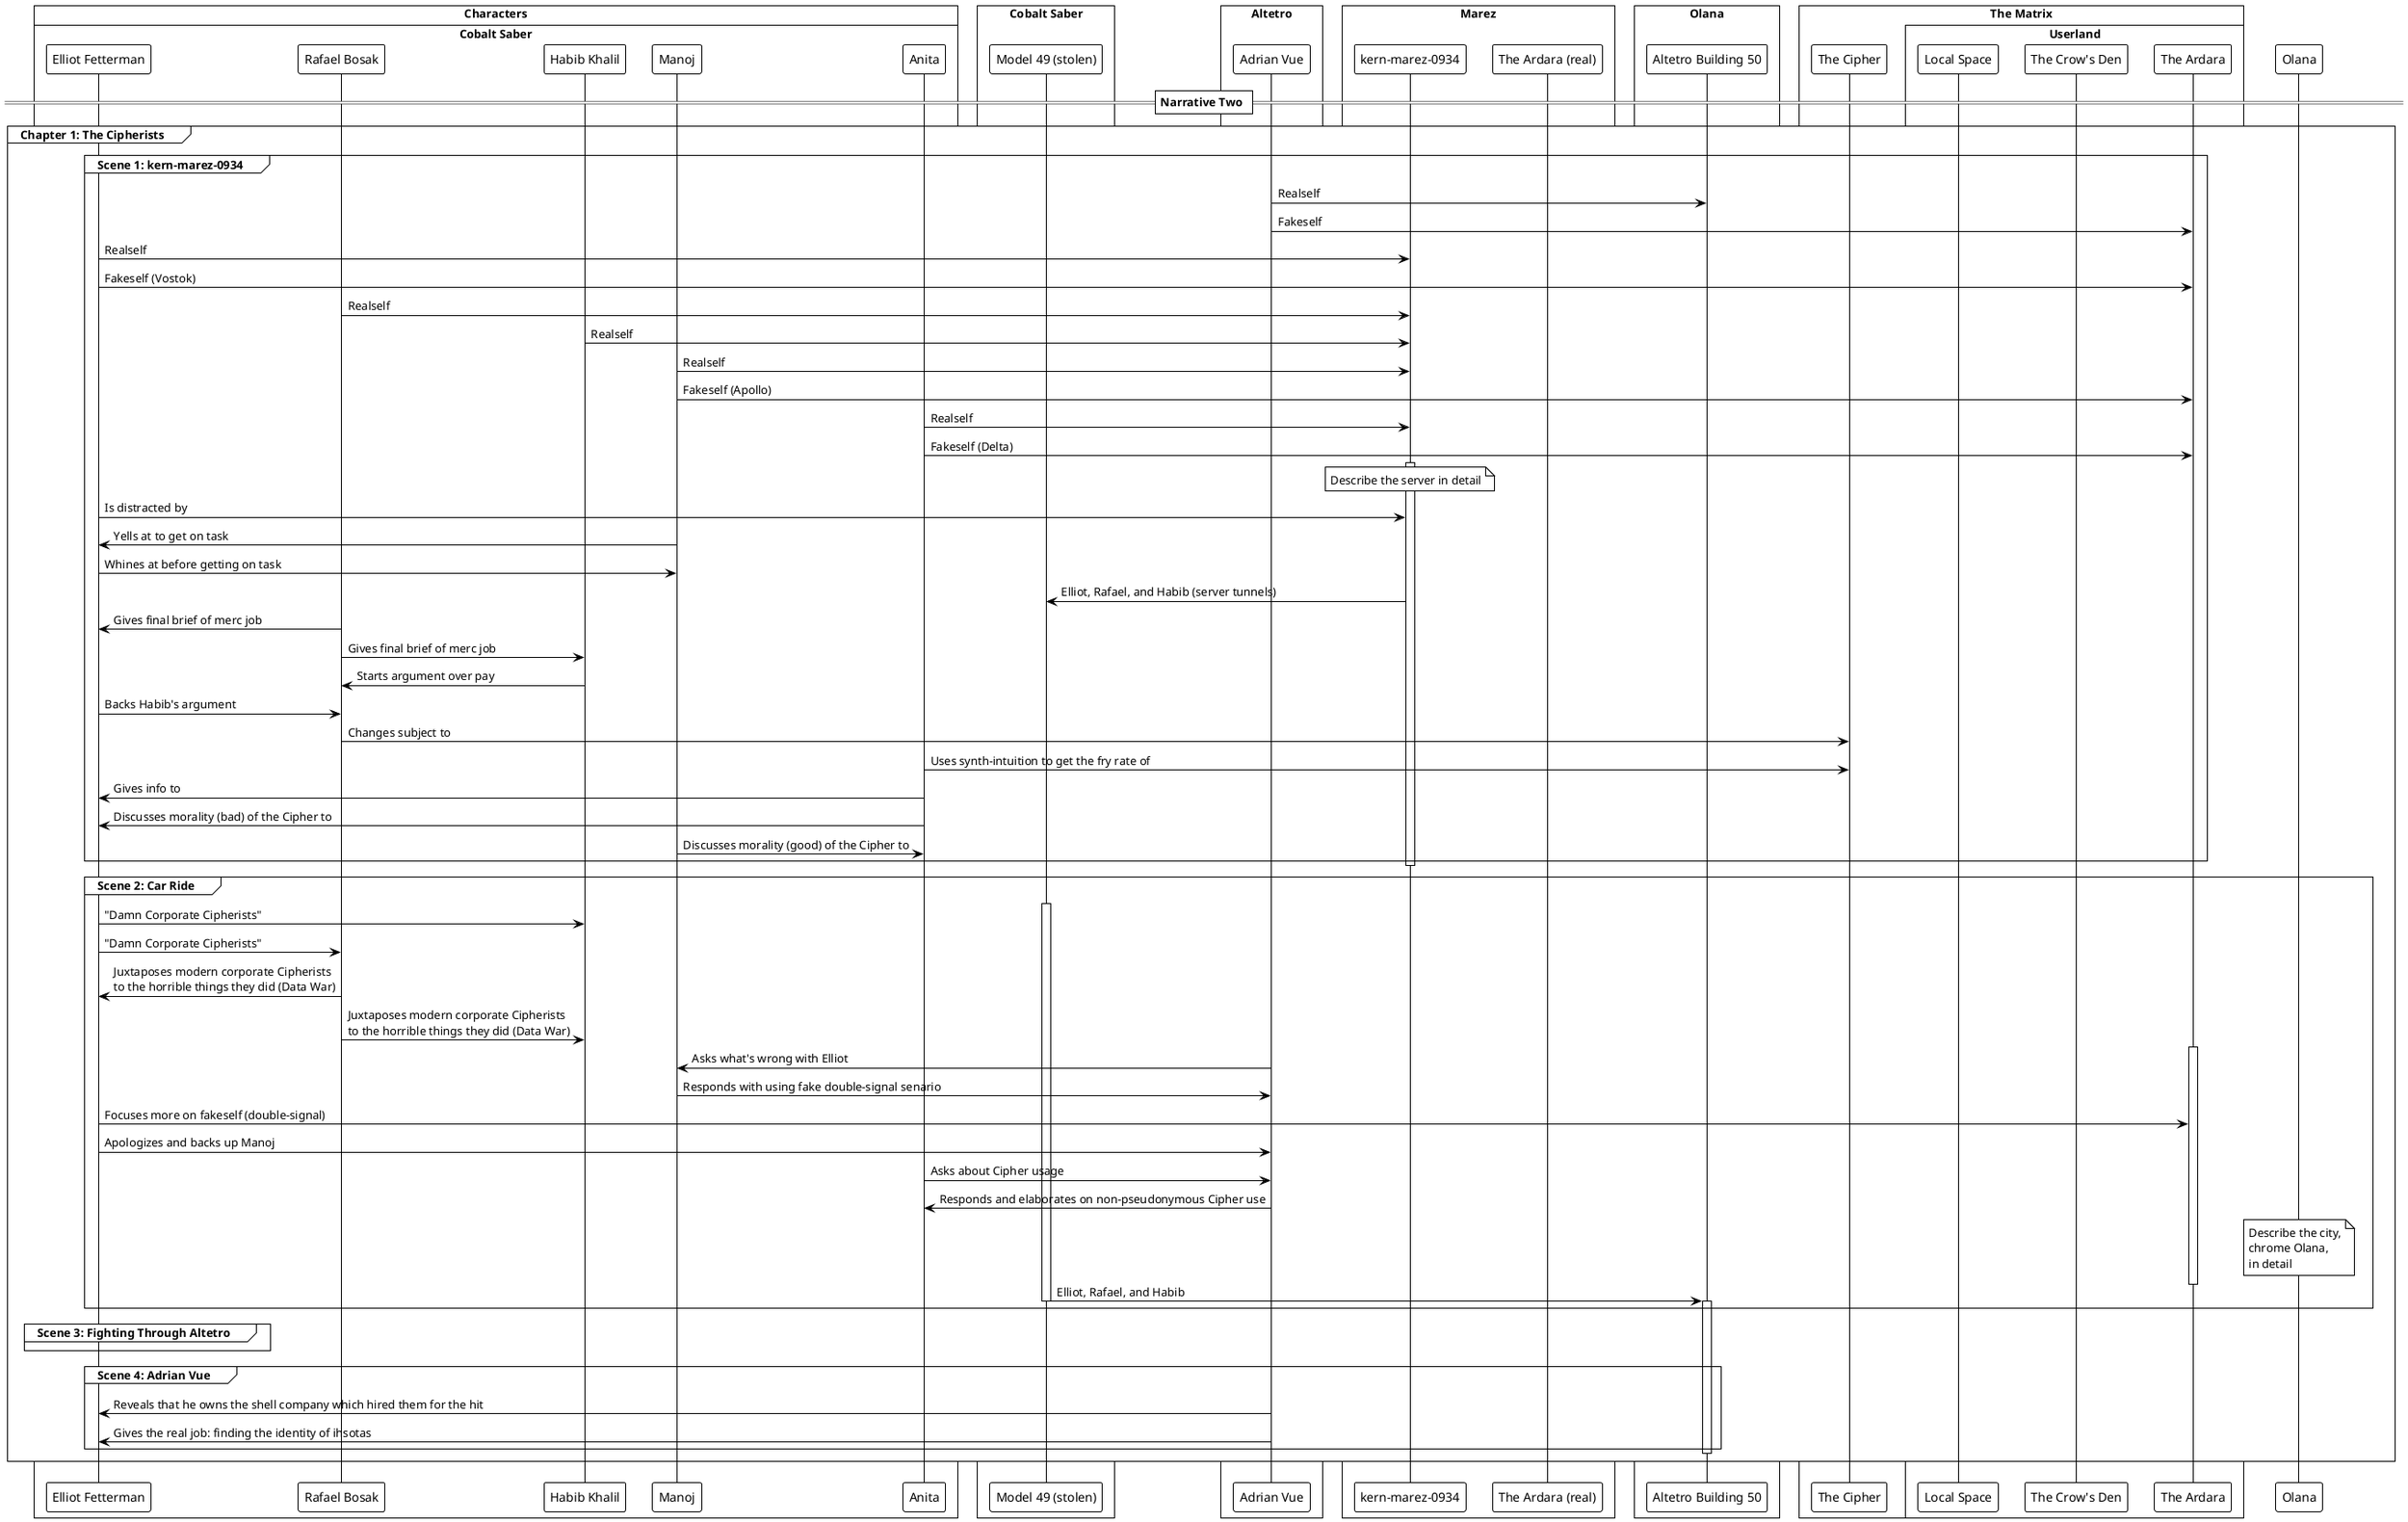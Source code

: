 @startuml
!pragma teoz true
!theme plain

' Categorize all story elements

box Characters
    box Cobalt Saber
        participant "Elliot Fetterman"
        participant "Rafael Bosak"
        participant "Habib Khalil"
        participant "Manoj"
        participant "Anita"
    end box
end box

box Cobalt Saber
    participant "Model 49 (stolen)"
end box

box Altetro
    participant "Adrian Vue"
end box

box Marez
    participant "kern-marez-0934"
    participant "The Ardara (real)"
end box

box Olana
    participant "Altetro Building 50"
end box

box The Matrix
    participant "The Cipher"
    box Userland
        participant "Local Space"
        participant "The Crow's Den"
        participant "The Ardara"
    end box
end box

' Begin plot

' == Narrative One ==

' group Chapter 2: Into the Night

' end

== Narrative Two ==

group Chapter 1: The Cipherists
    group Scene 1: kern-marez-0934
        "Adrian Vue" -> "Altetro Building 50": Realself
        "Adrian Vue" -> "The Ardara": Fakeself
        "Elliot Fetterman" -> "kern-marez-0934": Realself
        "Elliot Fetterman" -> "The Ardara": Fakeself (Vostok)
        "Rafael Bosak" -> "kern-marez-0934": Realself
        "Habib Khalil" -> "kern-marez-0934": Realself
        "Manoj" -> "kern-marez-0934": Realself
        "Manoj" -> "The Ardara": Fakeself (Apollo)
        "Anita" -> "kern-marez-0934": Realself
        "Anita" -> "The Ardara": Fakeself (Delta)
        activate "kern-marez-0934"
        note over "kern-marez-0934"
            Describe the server in detail
        end note
        "Elliot Fetterman" -> "kern-marez-0934": Is distracted by
        "Manoj" -> "Elliot Fetterman": Yells at to get on task
        "Elliot Fetterman" -> "Manoj": Whines at before getting on task
        "kern-marez-0934" -> "Model 49 (stolen)": Elliot, Rafael, and Habib (server tunnels)
        "Rafael Bosak" -> "Elliot Fetterman": Gives final brief of merc job
        "Rafael Bosak" -> "Habib Khalil": Gives final brief of merc job
        "Habib Khalil" -> "Rafael Bosak": Starts argument over pay
        "Elliot Fetterman" -> "Rafael Bosak": Backs Habib's argument
        "Rafael Bosak" -> "The Cipher": Changes subject to
        "Anita" -> "The Cipher": Uses synth-intuition to get the fry rate of
        "Anita" -> "Elliot Fetterman": Gives info to
        "Anita" -> "Elliot Fetterman": Discusses morality (bad) of the Cipher to
        "Manoj" -> "Anita": Discusses morality (good) of the Cipher to
        deactivate "kern-marez-0934"
    end
    group Scene 2: Car Ride
        activate "Model 49 (stolen)"
        "Elliot Fetterman" -> "Habib Khalil": "Damn Corporate Cipherists"
        "Elliot Fetterman" -> "Rafael Bosak": "Damn Corporate Cipherists"
        "Rafael Bosak" -> "Elliot Fetterman": Juxtaposes modern corporate Cipherists\nto the horrible things they did (Data War)
        "Rafael Bosak" -> "Habib Khalil": Juxtaposes modern corporate Cipherists\nto the horrible things they did (Data War)
        activate "The Ardara"
        "Adrian Vue" -> "Manoj": Asks what's wrong with Elliot
        "Manoj" -> "Adrian Vue": Responds with using fake double-signal senario
        "Elliot Fetterman" -> "The Ardara": Focuses more on fakeself (double-signal)
        "Elliot Fetterman" -> "Adrian Vue": Apologizes and backs up Manoj
        "Anita" -> "Adrian Vue": Asks about Cipher usage
        "Adrian Vue" -> "Anita": Responds and elaborates on non-pseudonymous Cipher use
        note over "Olana"
            Describe the city,
            chrome Olana,
            in detail
        end note
        deactivate "The Ardara"
        "Model 49 (stolen)" -> "Altetro Building 50": Elliot, Rafael, and Habib
        activate "Altetro Building 50"
        deactivate "Model 49 (stolen)"
    end
    group Scene 3: Fighting Through Altetro
        
    end
    group Scene 4: Adrian Vue
        "Adrian Vue" -> "Elliot Fetterman": Reveals that he owns the shell company which hired them for the hit
        "Adrian Vue" -> "Elliot Fetterman": Gives the real job: finding the identity of ihsotas
        deactivate "Altetro Building 50"
    end
end

' Elliot has knife to Adrians throat. In Matrix, he begs for his life by
' offering new job (finding out who ihsotas is) for more money

' Manoj, Anita, and Elliot (somwhat) help distract Adrian, because his expensive
' cybernetics, if actived on his realself, would be more difficult to defeat

@enduml